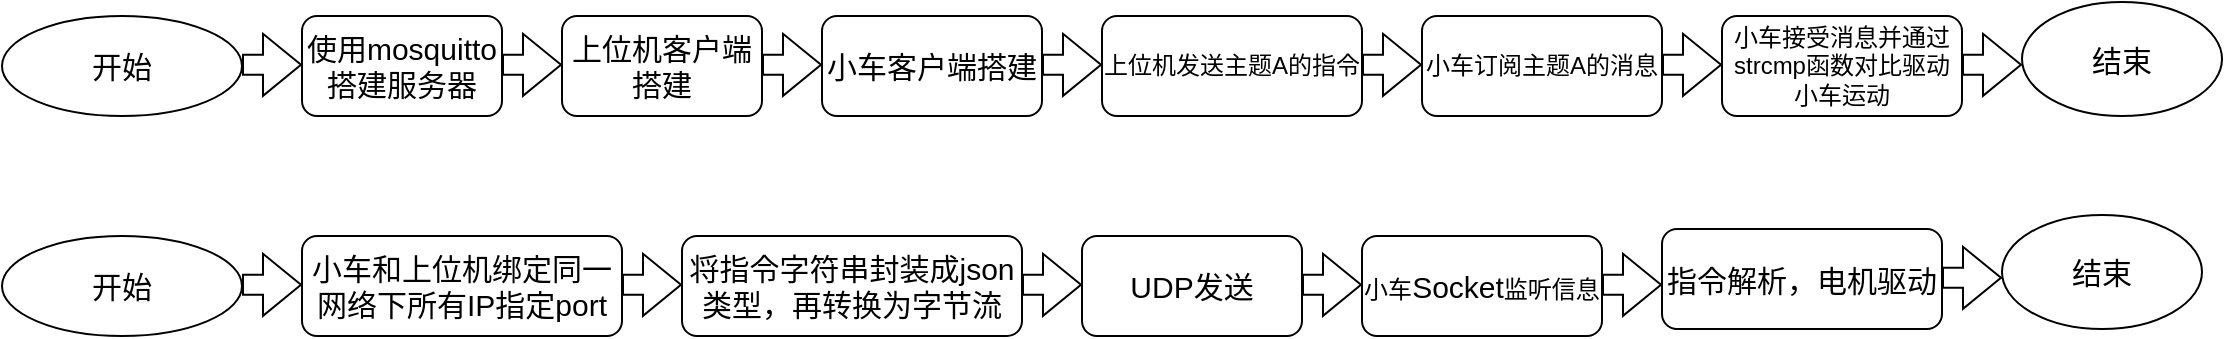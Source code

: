 <mxfile version="26.0.16">
  <diagram id="6a731a19-8d31-9384-78a2-239565b7b9f0" name="Page-1">
    <mxGraphModel dx="2404" dy="655" grid="1" gridSize="10" guides="1" tooltips="1" connect="1" arrows="1" fold="1" page="1" pageScale="1" pageWidth="1169" pageHeight="827" background="none" math="0" shadow="0">
      <root>
        <mxCell id="0" />
        <mxCell id="1" parent="0" />
        <mxCell id="Ivi757B-2tyGgNrhGk1Y-55" value="&lt;font style=&quot;font-size: 15px;&quot;&gt;开始&lt;/font&gt;" style="ellipse;whiteSpace=wrap;html=1;" vertex="1" parent="1">
          <mxGeometry x="-40" y="210" width="120" height="50" as="geometry" />
        </mxCell>
        <mxCell id="Ivi757B-2tyGgNrhGk1Y-56" value="&lt;font style=&quot;font-size: 15px;&quot;&gt;使用mosquitto搭建服务器&lt;/font&gt;" style="rounded=1;whiteSpace=wrap;html=1;" vertex="1" parent="1">
          <mxGeometry x="110" y="210" width="100" height="50" as="geometry" />
        </mxCell>
        <mxCell id="Ivi757B-2tyGgNrhGk1Y-57" value="&lt;font style=&quot;font-size: 15px;&quot;&gt;上位机客户端搭建&lt;/font&gt;" style="rounded=1;whiteSpace=wrap;html=1;" vertex="1" parent="1">
          <mxGeometry x="240" y="210" width="100" height="50" as="geometry" />
        </mxCell>
        <mxCell id="Ivi757B-2tyGgNrhGk1Y-58" value="&lt;font style=&quot;font-size: 15px;&quot;&gt;小车客户端搭建&lt;/font&gt;" style="rounded=1;whiteSpace=wrap;html=1;" vertex="1" parent="1">
          <mxGeometry x="370" y="210" width="110" height="50" as="geometry" />
        </mxCell>
        <mxCell id="Ivi757B-2tyGgNrhGk1Y-59" value="小车订阅主题A的消息" style="rounded=1;whiteSpace=wrap;html=1;" vertex="1" parent="1">
          <mxGeometry x="670" y="210" width="120" height="50" as="geometry" />
        </mxCell>
        <mxCell id="Ivi757B-2tyGgNrhGk1Y-60" value="上位机发送主题A的指令" style="rounded=1;whiteSpace=wrap;html=1;" vertex="1" parent="1">
          <mxGeometry x="510" y="210" width="130" height="50" as="geometry" />
        </mxCell>
        <mxCell id="Ivi757B-2tyGgNrhGk1Y-61" value="小车接受消息并通过strcmp函数对比驱动小车运动" style="rounded=1;whiteSpace=wrap;html=1;" vertex="1" parent="1">
          <mxGeometry x="820" y="210" width="120" height="50" as="geometry" />
        </mxCell>
        <mxCell id="Ivi757B-2tyGgNrhGk1Y-62" value="&lt;font style=&quot;font-size: 15px;&quot;&gt;结束&lt;/font&gt;" style="ellipse;whiteSpace=wrap;html=1;" vertex="1" parent="1">
          <mxGeometry x="970" y="203" width="100" height="57" as="geometry" />
        </mxCell>
        <mxCell id="Ivi757B-2tyGgNrhGk1Y-63" style="edgeStyle=orthogonalEdgeStyle;rounded=0;orthogonalLoop=1;jettySize=auto;html=1;exitX=0.5;exitY=1;exitDx=0;exitDy=0;" edge="1" parent="1" source="Ivi757B-2tyGgNrhGk1Y-56" target="Ivi757B-2tyGgNrhGk1Y-56">
          <mxGeometry relative="1" as="geometry" />
        </mxCell>
        <mxCell id="Ivi757B-2tyGgNrhGk1Y-64" value="" style="shape=flexArrow;endArrow=classic;html=1;rounded=0;" edge="1" parent="1">
          <mxGeometry width="50" height="50" relative="1" as="geometry">
            <mxPoint x="80" y="234.41" as="sourcePoint" />
            <mxPoint x="110" y="234.41" as="targetPoint" />
          </mxGeometry>
        </mxCell>
        <mxCell id="Ivi757B-2tyGgNrhGk1Y-67" value="" style="shape=flexArrow;endArrow=classic;html=1;rounded=0;" edge="1" parent="1">
          <mxGeometry width="50" height="50" relative="1" as="geometry">
            <mxPoint x="210" y="234.41" as="sourcePoint" />
            <mxPoint x="240" y="234.41" as="targetPoint" />
          </mxGeometry>
        </mxCell>
        <mxCell id="Ivi757B-2tyGgNrhGk1Y-68" value="" style="shape=flexArrow;endArrow=classic;html=1;rounded=0;" edge="1" parent="1">
          <mxGeometry width="50" height="50" relative="1" as="geometry">
            <mxPoint x="340" y="234.41" as="sourcePoint" />
            <mxPoint x="370" y="234.41" as="targetPoint" />
          </mxGeometry>
        </mxCell>
        <mxCell id="Ivi757B-2tyGgNrhGk1Y-69" value="" style="shape=flexArrow;endArrow=classic;html=1;rounded=0;" edge="1" parent="1">
          <mxGeometry width="50" height="50" relative="1" as="geometry">
            <mxPoint x="480" y="234.41" as="sourcePoint" />
            <mxPoint x="510" y="234.41" as="targetPoint" />
          </mxGeometry>
        </mxCell>
        <mxCell id="Ivi757B-2tyGgNrhGk1Y-70" value="" style="shape=flexArrow;endArrow=classic;html=1;rounded=0;" edge="1" parent="1">
          <mxGeometry width="50" height="50" relative="1" as="geometry">
            <mxPoint x="640" y="234.41" as="sourcePoint" />
            <mxPoint x="670" y="234.41" as="targetPoint" />
          </mxGeometry>
        </mxCell>
        <mxCell id="Ivi757B-2tyGgNrhGk1Y-72" value="" style="shape=flexArrow;endArrow=classic;html=1;rounded=0;" edge="1" parent="1">
          <mxGeometry width="50" height="50" relative="1" as="geometry">
            <mxPoint x="790" y="234.41" as="sourcePoint" />
            <mxPoint x="820" y="234.41" as="targetPoint" />
          </mxGeometry>
        </mxCell>
        <mxCell id="Ivi757B-2tyGgNrhGk1Y-73" value="" style="shape=flexArrow;endArrow=classic;html=1;rounded=0;" edge="1" parent="1">
          <mxGeometry width="50" height="50" relative="1" as="geometry">
            <mxPoint x="940" y="234.41" as="sourcePoint" />
            <mxPoint x="970" y="234.41" as="targetPoint" />
          </mxGeometry>
        </mxCell>
        <mxCell id="Ivi757B-2tyGgNrhGk1Y-74" value="&lt;font style=&quot;font-size: 15px;&quot;&gt;开始&lt;/font&gt;" style="ellipse;whiteSpace=wrap;html=1;" vertex="1" parent="1">
          <mxGeometry x="-40" y="320" width="120" height="50" as="geometry" />
        </mxCell>
        <mxCell id="Ivi757B-2tyGgNrhGk1Y-75" value="&lt;font style=&quot;font-size: 15px;&quot;&gt;小车和上位机绑定同一网络下所有IP指定port&lt;/font&gt;" style="rounded=1;whiteSpace=wrap;html=1;" vertex="1" parent="1">
          <mxGeometry x="110" y="320" width="160" height="50" as="geometry" />
        </mxCell>
        <mxCell id="Ivi757B-2tyGgNrhGk1Y-76" value="&lt;font style=&quot;font-size: 15px;&quot;&gt;将指令字符串封装成json类型，再转换为字节流&lt;/font&gt;" style="rounded=1;whiteSpace=wrap;html=1;" vertex="1" parent="1">
          <mxGeometry x="300" y="320" width="170" height="50" as="geometry" />
        </mxCell>
        <mxCell id="Ivi757B-2tyGgNrhGk1Y-77" value="&lt;font style=&quot;font-size: 15px;&quot;&gt;UDP发送&lt;/font&gt;" style="rounded=1;whiteSpace=wrap;html=1;" vertex="1" parent="1">
          <mxGeometry x="500" y="320" width="110" height="50" as="geometry" />
        </mxCell>
        <mxCell id="Ivi757B-2tyGgNrhGk1Y-78" value="小车&lt;font style=&quot;font-size: 15px;&quot;&gt;Socket&lt;/font&gt;监听信息" style="rounded=1;whiteSpace=wrap;html=1;" vertex="1" parent="1">
          <mxGeometry x="640" y="320" width="120" height="50" as="geometry" />
        </mxCell>
        <mxCell id="Ivi757B-2tyGgNrhGk1Y-79" value="&lt;font style=&quot;font-size: 15px;&quot;&gt;指令解析，电机驱动&lt;/font&gt;" style="rounded=1;whiteSpace=wrap;html=1;" vertex="1" parent="1">
          <mxGeometry x="790" y="316.5" width="140" height="50" as="geometry" />
        </mxCell>
        <mxCell id="Ivi757B-2tyGgNrhGk1Y-81" value="&lt;font style=&quot;font-size: 15px;&quot;&gt;结束&lt;/font&gt;" style="ellipse;whiteSpace=wrap;html=1;" vertex="1" parent="1">
          <mxGeometry x="960" y="309.5" width="100" height="57" as="geometry" />
        </mxCell>
        <mxCell id="Ivi757B-2tyGgNrhGk1Y-82" value="" style="shape=flexArrow;endArrow=classic;html=1;rounded=0;" edge="1" parent="1">
          <mxGeometry width="50" height="50" relative="1" as="geometry">
            <mxPoint x="80" y="344.41" as="sourcePoint" />
            <mxPoint x="110" y="344.41" as="targetPoint" />
          </mxGeometry>
        </mxCell>
        <mxCell id="Ivi757B-2tyGgNrhGk1Y-83" value="" style="shape=flexArrow;endArrow=classic;html=1;rounded=0;" edge="1" parent="1">
          <mxGeometry width="50" height="50" relative="1" as="geometry">
            <mxPoint x="270" y="344.41" as="sourcePoint" />
            <mxPoint x="300" y="344.41" as="targetPoint" />
          </mxGeometry>
        </mxCell>
        <mxCell id="Ivi757B-2tyGgNrhGk1Y-84" value="" style="shape=flexArrow;endArrow=classic;html=1;rounded=0;" edge="1" parent="1">
          <mxGeometry width="50" height="50" relative="1" as="geometry">
            <mxPoint x="470" y="344.41" as="sourcePoint" />
            <mxPoint x="500" y="344.41" as="targetPoint" />
          </mxGeometry>
        </mxCell>
        <mxCell id="Ivi757B-2tyGgNrhGk1Y-85" value="" style="shape=flexArrow;endArrow=classic;html=1;rounded=0;" edge="1" parent="1">
          <mxGeometry width="50" height="50" relative="1" as="geometry">
            <mxPoint x="610" y="344.41" as="sourcePoint" />
            <mxPoint x="640" y="344.41" as="targetPoint" />
          </mxGeometry>
        </mxCell>
        <mxCell id="Ivi757B-2tyGgNrhGk1Y-86" value="" style="shape=flexArrow;endArrow=classic;html=1;rounded=0;" edge="1" parent="1">
          <mxGeometry width="50" height="50" relative="1" as="geometry">
            <mxPoint x="760" y="344.41" as="sourcePoint" />
            <mxPoint x="790" y="344.41" as="targetPoint" />
          </mxGeometry>
        </mxCell>
        <mxCell id="Ivi757B-2tyGgNrhGk1Y-89" value="" style="shape=flexArrow;endArrow=classic;html=1;rounded=0;" edge="1" parent="1">
          <mxGeometry width="50" height="50" relative="1" as="geometry">
            <mxPoint x="930" y="340.91" as="sourcePoint" />
            <mxPoint x="960" y="340.91" as="targetPoint" />
          </mxGeometry>
        </mxCell>
      </root>
    </mxGraphModel>
  </diagram>
</mxfile>
